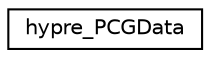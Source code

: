 digraph "Graphical Class Hierarchy"
{
 // LATEX_PDF_SIZE
  edge [fontname="Helvetica",fontsize="10",labelfontname="Helvetica",labelfontsize="10"];
  node [fontname="Helvetica",fontsize="10",shape=record];
  rankdir="LR";
  Node0 [label="hypre_PCGData",height=0.2,width=0.4,color="black", fillcolor="white", style="filled",URL="$structhypre___p_c_g_data.html",tooltip=" "];
}
